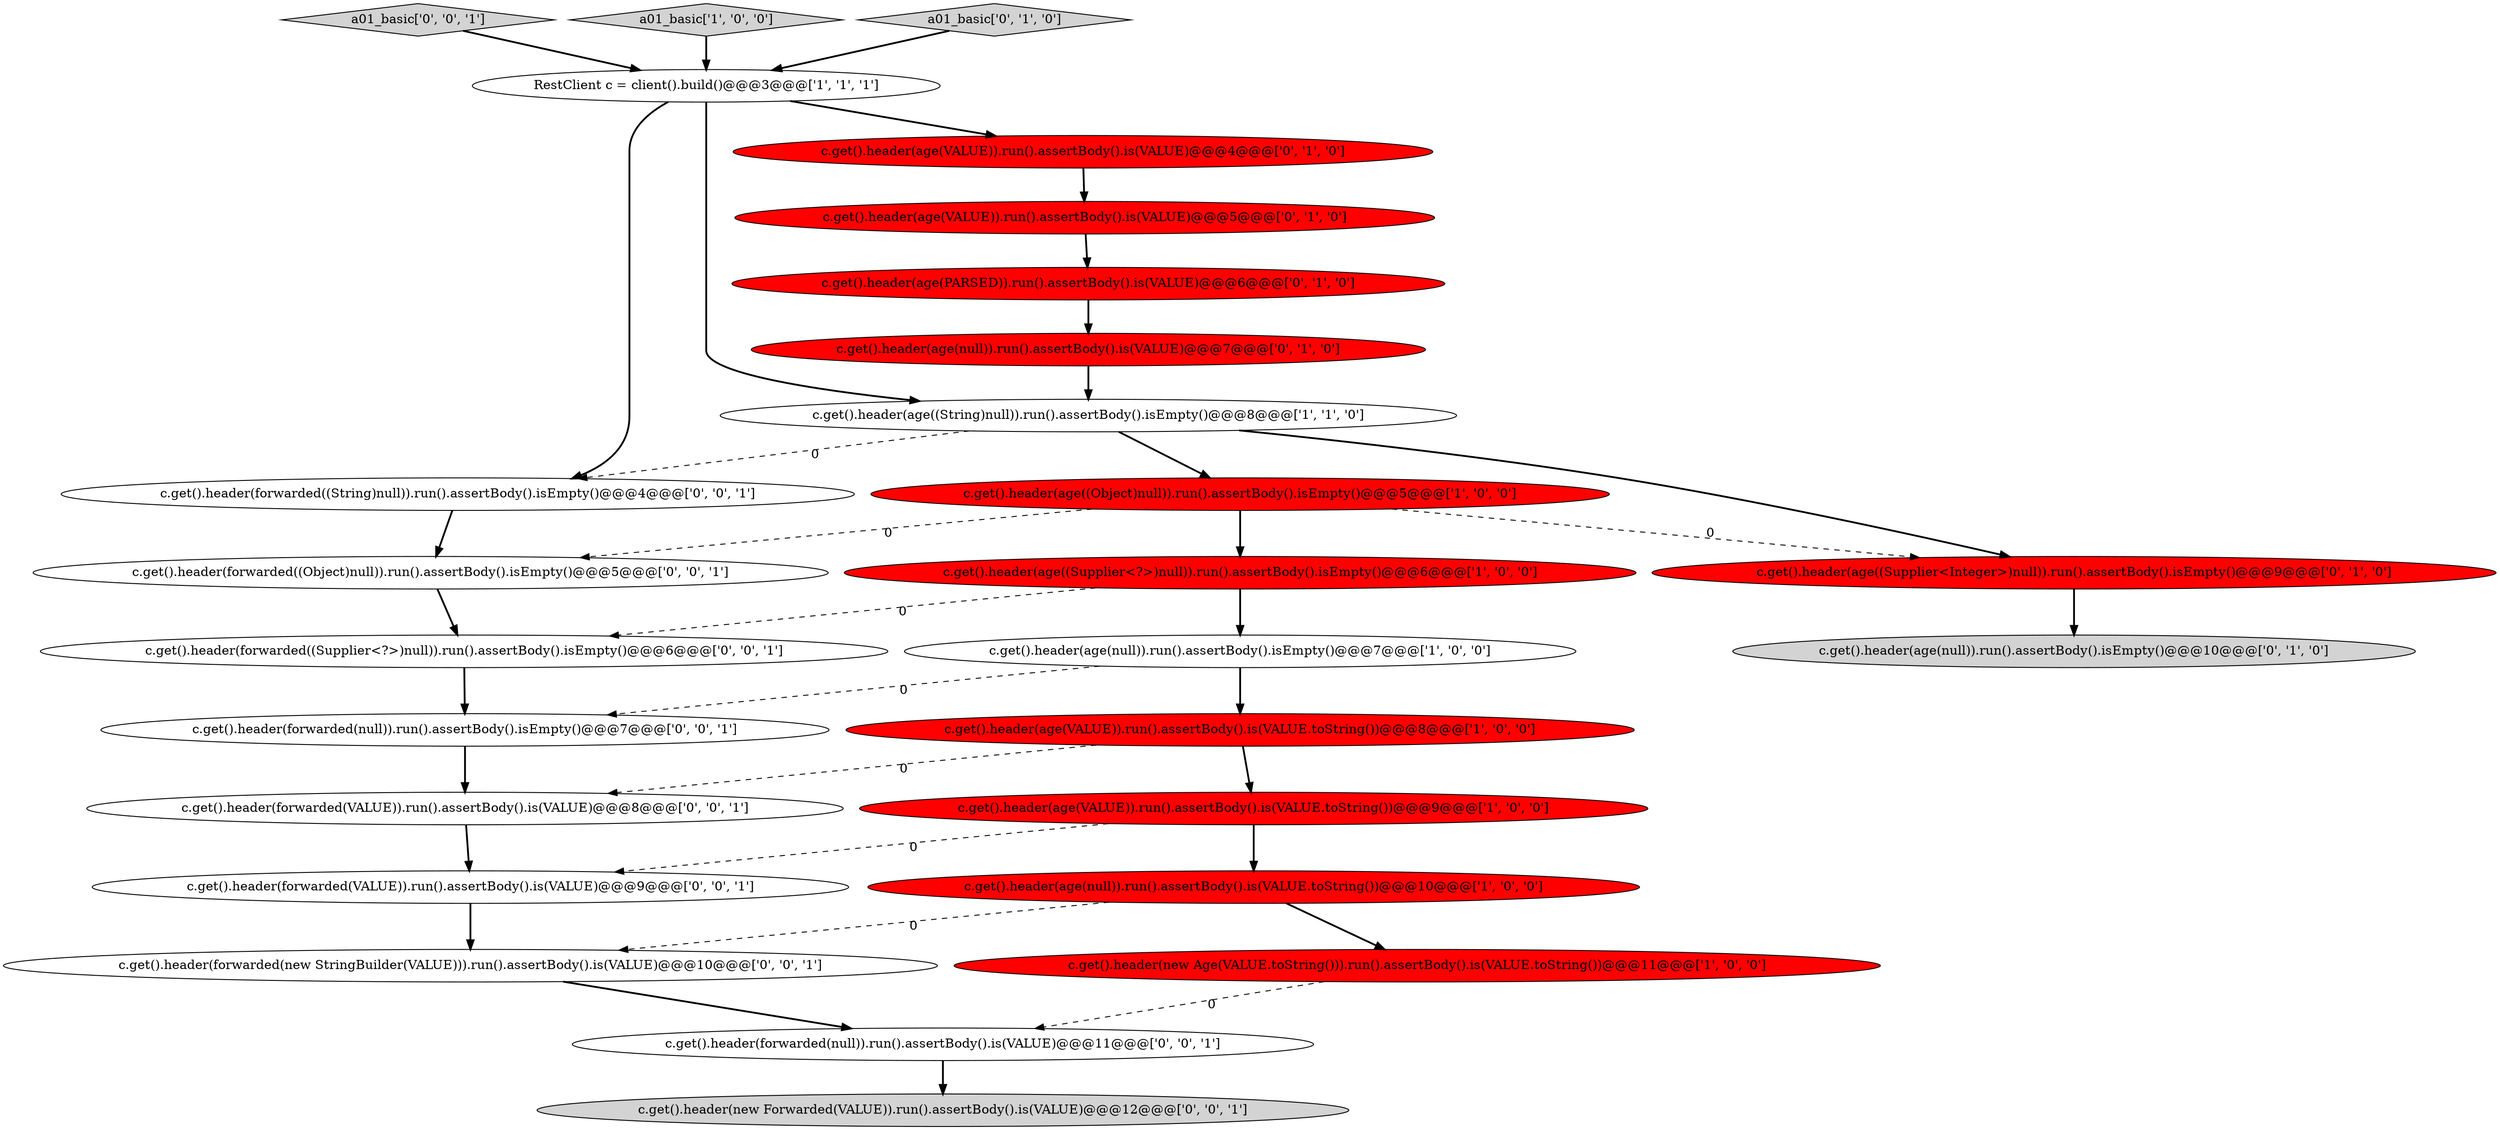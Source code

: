 digraph {
9 [style = filled, label = "c.get().header(age(null)).run().assertBody().is(VALUE.toString())@@@10@@@['1', '0', '0']", fillcolor = red, shape = ellipse image = "AAA1AAABBB1BBB"];
22 [style = filled, label = "c.get().header(forwarded(null)).run().assertBody().is(VALUE)@@@11@@@['0', '0', '1']", fillcolor = white, shape = ellipse image = "AAA0AAABBB3BBB"];
11 [style = filled, label = "c.get().header(age(null)).run().assertBody().isEmpty()@@@10@@@['0', '1', '0']", fillcolor = lightgray, shape = ellipse image = "AAA0AAABBB2BBB"];
24 [style = filled, label = "c.get().header(forwarded((Object)null)).run().assertBody().isEmpty()@@@5@@@['0', '0', '1']", fillcolor = white, shape = ellipse image = "AAA0AAABBB3BBB"];
17 [style = filled, label = "c.get().header(forwarded(VALUE)).run().assertBody().is(VALUE)@@@8@@@['0', '0', '1']", fillcolor = white, shape = ellipse image = "AAA0AAABBB3BBB"];
26 [style = filled, label = "c.get().header(forwarded(new StringBuilder(VALUE))).run().assertBody().is(VALUE)@@@10@@@['0', '0', '1']", fillcolor = white, shape = ellipse image = "AAA0AAABBB3BBB"];
21 [style = filled, label = "c.get().header(forwarded(VALUE)).run().assertBody().is(VALUE)@@@9@@@['0', '0', '1']", fillcolor = white, shape = ellipse image = "AAA0AAABBB3BBB"];
7 [style = filled, label = "c.get().header(age((Object)null)).run().assertBody().isEmpty()@@@5@@@['1', '0', '0']", fillcolor = red, shape = ellipse image = "AAA1AAABBB1BBB"];
0 [style = filled, label = "c.get().header(age((Supplier<?>)null)).run().assertBody().isEmpty()@@@6@@@['1', '0', '0']", fillcolor = red, shape = ellipse image = "AAA1AAABBB1BBB"];
20 [style = filled, label = "a01_basic['0', '0', '1']", fillcolor = lightgray, shape = diamond image = "AAA0AAABBB3BBB"];
16 [style = filled, label = "c.get().header(age(VALUE)).run().assertBody().is(VALUE)@@@4@@@['0', '1', '0']", fillcolor = red, shape = ellipse image = "AAA1AAABBB2BBB"];
25 [style = filled, label = "c.get().header(forwarded((String)null)).run().assertBody().isEmpty()@@@4@@@['0', '0', '1']", fillcolor = white, shape = ellipse image = "AAA0AAABBB3BBB"];
23 [style = filled, label = "c.get().header(new Forwarded(VALUE)).run().assertBody().is(VALUE)@@@12@@@['0', '0', '1']", fillcolor = lightgray, shape = ellipse image = "AAA0AAABBB3BBB"];
14 [style = filled, label = "c.get().header(age((Supplier<Integer>)null)).run().assertBody().isEmpty()@@@9@@@['0', '1', '0']", fillcolor = red, shape = ellipse image = "AAA1AAABBB2BBB"];
19 [style = filled, label = "c.get().header(forwarded(null)).run().assertBody().isEmpty()@@@7@@@['0', '0', '1']", fillcolor = white, shape = ellipse image = "AAA0AAABBB3BBB"];
5 [style = filled, label = "a01_basic['1', '0', '0']", fillcolor = lightgray, shape = diamond image = "AAA0AAABBB1BBB"];
2 [style = filled, label = "RestClient c = client().build()@@@3@@@['1', '1', '1']", fillcolor = white, shape = ellipse image = "AAA0AAABBB1BBB"];
3 [style = filled, label = "c.get().header(age(VALUE)).run().assertBody().is(VALUE.toString())@@@9@@@['1', '0', '0']", fillcolor = red, shape = ellipse image = "AAA1AAABBB1BBB"];
6 [style = filled, label = "c.get().header(age((String)null)).run().assertBody().isEmpty()@@@8@@@['1', '1', '0']", fillcolor = white, shape = ellipse image = "AAA0AAABBB1BBB"];
10 [style = filled, label = "c.get().header(age(null)).run().assertBody().is(VALUE)@@@7@@@['0', '1', '0']", fillcolor = red, shape = ellipse image = "AAA1AAABBB2BBB"];
12 [style = filled, label = "c.get().header(age(PARSED)).run().assertBody().is(VALUE)@@@6@@@['0', '1', '0']", fillcolor = red, shape = ellipse image = "AAA1AAABBB2BBB"];
18 [style = filled, label = "c.get().header(forwarded((Supplier<?>)null)).run().assertBody().isEmpty()@@@6@@@['0', '0', '1']", fillcolor = white, shape = ellipse image = "AAA0AAABBB3BBB"];
15 [style = filled, label = "a01_basic['0', '1', '0']", fillcolor = lightgray, shape = diamond image = "AAA0AAABBB2BBB"];
4 [style = filled, label = "c.get().header(new Age(VALUE.toString())).run().assertBody().is(VALUE.toString())@@@11@@@['1', '0', '0']", fillcolor = red, shape = ellipse image = "AAA1AAABBB1BBB"];
8 [style = filled, label = "c.get().header(age(VALUE)).run().assertBody().is(VALUE.toString())@@@8@@@['1', '0', '0']", fillcolor = red, shape = ellipse image = "AAA1AAABBB1BBB"];
1 [style = filled, label = "c.get().header(age(null)).run().assertBody().isEmpty()@@@7@@@['1', '0', '0']", fillcolor = white, shape = ellipse image = "AAA0AAABBB1BBB"];
13 [style = filled, label = "c.get().header(age(VALUE)).run().assertBody().is(VALUE)@@@5@@@['0', '1', '0']", fillcolor = red, shape = ellipse image = "AAA1AAABBB2BBB"];
16->13 [style = bold, label=""];
15->2 [style = bold, label=""];
1->8 [style = bold, label=""];
3->21 [style = dashed, label="0"];
2->6 [style = bold, label=""];
7->14 [style = dashed, label="0"];
9->4 [style = bold, label=""];
8->3 [style = bold, label=""];
1->19 [style = dashed, label="0"];
18->19 [style = bold, label=""];
7->0 [style = bold, label=""];
19->17 [style = bold, label=""];
4->22 [style = dashed, label="0"];
24->18 [style = bold, label=""];
22->23 [style = bold, label=""];
10->6 [style = bold, label=""];
26->22 [style = bold, label=""];
20->2 [style = bold, label=""];
6->14 [style = bold, label=""];
3->9 [style = bold, label=""];
25->24 [style = bold, label=""];
21->26 [style = bold, label=""];
5->2 [style = bold, label=""];
12->10 [style = bold, label=""];
13->12 [style = bold, label=""];
6->25 [style = dashed, label="0"];
7->24 [style = dashed, label="0"];
0->1 [style = bold, label=""];
9->26 [style = dashed, label="0"];
0->18 [style = dashed, label="0"];
8->17 [style = dashed, label="0"];
6->7 [style = bold, label=""];
2->25 [style = bold, label=""];
14->11 [style = bold, label=""];
17->21 [style = bold, label=""];
2->16 [style = bold, label=""];
}
